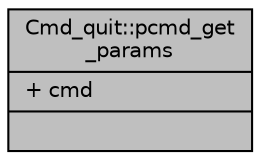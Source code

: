 digraph "Cmd_quit::pcmd_get_params"
{
  edge [fontname="Helvetica",fontsize="10",labelfontname="Helvetica",labelfontsize="10"];
  node [fontname="Helvetica",fontsize="10",shape=record];
  Node1 [label="{Cmd_quit::pcmd_get\l_params\n|+ cmd\l|}",height=0.2,width=0.4,color="black", fillcolor="grey75", style="filled", fontcolor="black"];
}
